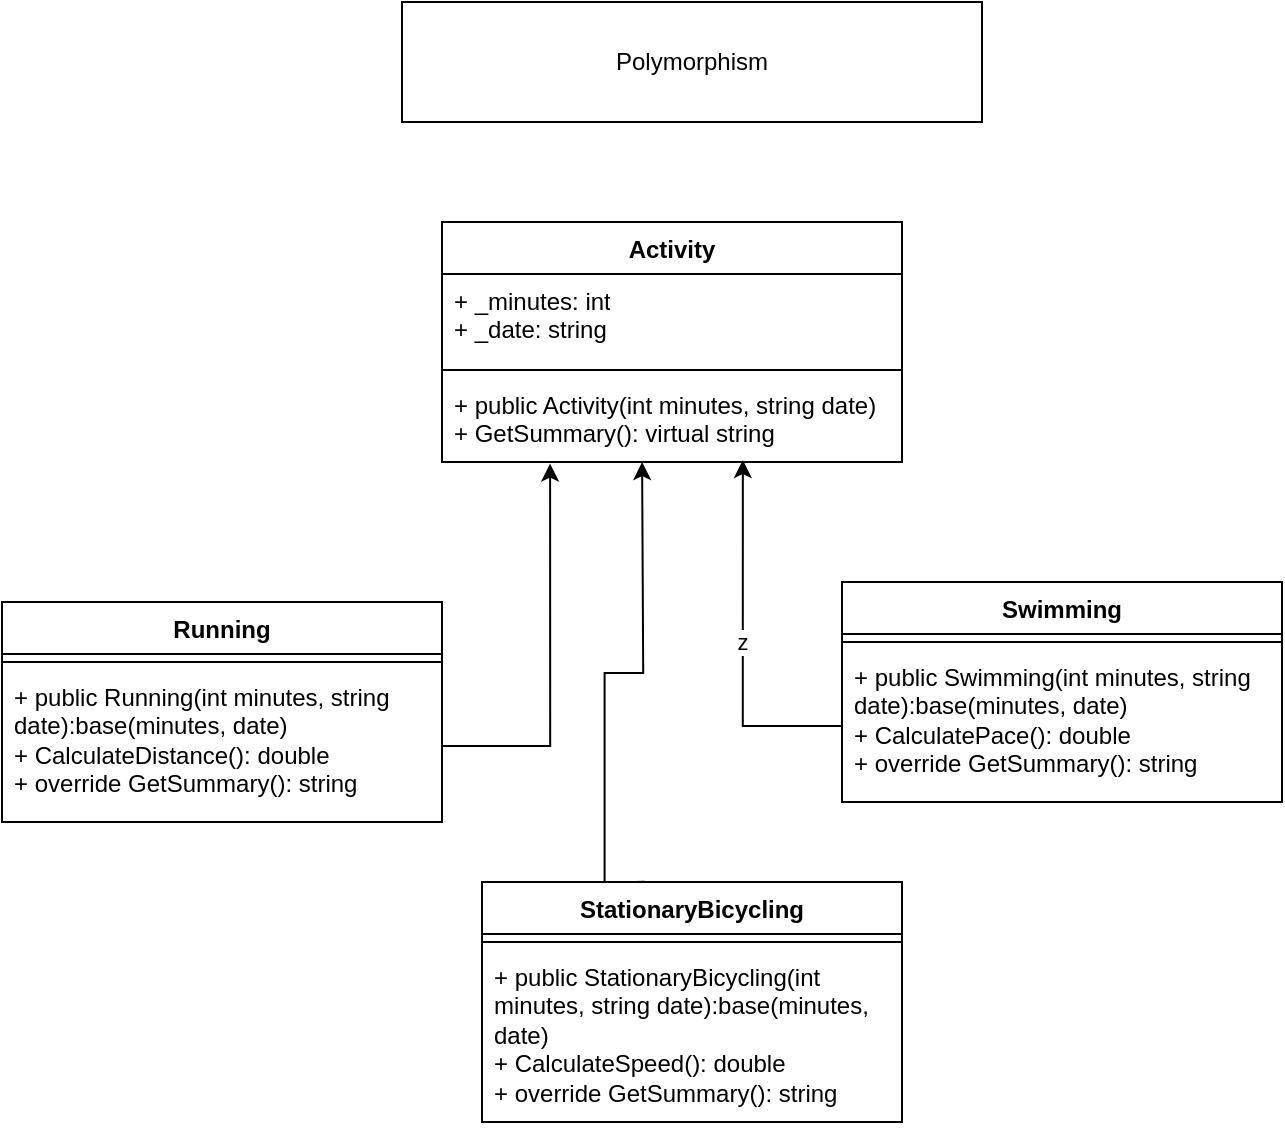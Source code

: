 <mxfile version="23.1.5" type="device">
  <diagram id="j9TapZWpIalqRJN8KaHm" name="Page-1">
    <mxGraphModel dx="1561" dy="768" grid="1" gridSize="10" guides="1" tooltips="1" connect="1" arrows="1" fold="1" page="1" pageScale="1" pageWidth="850" pageHeight="1100" math="0" shadow="0">
      <root>
        <mxCell id="0" />
        <mxCell id="1" parent="0" />
        <mxCell id="63bty6cVrEXLkM-6jVtI-1" value="Polymorphism" style="rounded=0;whiteSpace=wrap;html=1;" vertex="1" parent="1">
          <mxGeometry x="270" y="30" width="290" height="60" as="geometry" />
        </mxCell>
        <mxCell id="63bty6cVrEXLkM-6jVtI-2" value="Activity" style="swimlane;fontStyle=1;align=center;verticalAlign=top;childLayout=stackLayout;horizontal=1;startSize=26;horizontalStack=0;resizeParent=1;resizeParentMax=0;resizeLast=0;collapsible=1;marginBottom=0;whiteSpace=wrap;html=1;" vertex="1" parent="1">
          <mxGeometry x="290" y="140" width="230" height="120" as="geometry" />
        </mxCell>
        <mxCell id="63bty6cVrEXLkM-6jVtI-3" value="+ _minutes: int&lt;br&gt;+ _date: string" style="text;strokeColor=none;fillColor=none;align=left;verticalAlign=top;spacingLeft=4;spacingRight=4;overflow=hidden;rotatable=0;points=[[0,0.5],[1,0.5]];portConstraint=eastwest;whiteSpace=wrap;html=1;" vertex="1" parent="63bty6cVrEXLkM-6jVtI-2">
          <mxGeometry y="26" width="230" height="44" as="geometry" />
        </mxCell>
        <mxCell id="63bty6cVrEXLkM-6jVtI-4" value="" style="line;strokeWidth=1;fillColor=none;align=left;verticalAlign=middle;spacingTop=-1;spacingLeft=3;spacingRight=3;rotatable=0;labelPosition=right;points=[];portConstraint=eastwest;strokeColor=inherit;" vertex="1" parent="63bty6cVrEXLkM-6jVtI-2">
          <mxGeometry y="70" width="230" height="8" as="geometry" />
        </mxCell>
        <mxCell id="63bty6cVrEXLkM-6jVtI-5" value="+ public Activity(int minutes, string date)&lt;br&gt;+ GetSummary(): virtual string" style="text;strokeColor=none;fillColor=none;align=left;verticalAlign=top;spacingLeft=4;spacingRight=4;overflow=hidden;rotatable=0;points=[[0,0.5],[1,0.5]];portConstraint=eastwest;whiteSpace=wrap;html=1;" vertex="1" parent="63bty6cVrEXLkM-6jVtI-2">
          <mxGeometry y="78" width="230" height="42" as="geometry" />
        </mxCell>
        <mxCell id="63bty6cVrEXLkM-6jVtI-20" style="edgeStyle=orthogonalEdgeStyle;rounded=0;orthogonalLoop=1;jettySize=auto;html=1;exitX=0.5;exitY=0;exitDx=0;exitDy=0;entryX=0.538;entryY=1.002;entryDx=0;entryDy=0;entryPerimeter=0;" edge="1" parent="63bty6cVrEXLkM-6jVtI-2">
          <mxGeometry relative="1" as="geometry">
            <mxPoint x="101.31" y="329.92" as="sourcePoint" />
            <mxPoint x="100.05" y="120.004" as="targetPoint" />
          </mxGeometry>
        </mxCell>
        <mxCell id="63bty6cVrEXLkM-6jVtI-6" value="Running" style="swimlane;fontStyle=1;align=center;verticalAlign=top;childLayout=stackLayout;horizontal=1;startSize=26;horizontalStack=0;resizeParent=1;resizeParentMax=0;resizeLast=0;collapsible=1;marginBottom=0;whiteSpace=wrap;html=1;" vertex="1" parent="1">
          <mxGeometry x="70" y="330" width="220" height="110" as="geometry" />
        </mxCell>
        <mxCell id="63bty6cVrEXLkM-6jVtI-8" value="" style="line;strokeWidth=1;fillColor=none;align=left;verticalAlign=middle;spacingTop=-1;spacingLeft=3;spacingRight=3;rotatable=0;labelPosition=right;points=[];portConstraint=eastwest;strokeColor=inherit;" vertex="1" parent="63bty6cVrEXLkM-6jVtI-6">
          <mxGeometry y="26" width="220" height="8" as="geometry" />
        </mxCell>
        <mxCell id="63bty6cVrEXLkM-6jVtI-9" value="+ public Running(int minutes, string date):base(minutes, date)&lt;br&gt;+ CalculateDistance(): double&lt;br&gt;+ override GetSummary(): string" style="text;strokeColor=none;fillColor=none;align=left;verticalAlign=top;spacingLeft=4;spacingRight=4;overflow=hidden;rotatable=0;points=[[0,0.5],[1,0.5]];portConstraint=eastwest;whiteSpace=wrap;html=1;" vertex="1" parent="63bty6cVrEXLkM-6jVtI-6">
          <mxGeometry y="34" width="220" height="76" as="geometry" />
        </mxCell>
        <mxCell id="63bty6cVrEXLkM-6jVtI-10" value="StationaryBicycling" style="swimlane;fontStyle=1;align=center;verticalAlign=top;childLayout=stackLayout;horizontal=1;startSize=26;horizontalStack=0;resizeParent=1;resizeParentMax=0;resizeLast=0;collapsible=1;marginBottom=0;whiteSpace=wrap;html=1;" vertex="1" parent="1">
          <mxGeometry x="310" y="470" width="210" height="120" as="geometry" />
        </mxCell>
        <mxCell id="63bty6cVrEXLkM-6jVtI-12" value="" style="line;strokeWidth=1;fillColor=none;align=left;verticalAlign=middle;spacingTop=-1;spacingLeft=3;spacingRight=3;rotatable=0;labelPosition=right;points=[];portConstraint=eastwest;strokeColor=inherit;" vertex="1" parent="63bty6cVrEXLkM-6jVtI-10">
          <mxGeometry y="26" width="210" height="8" as="geometry" />
        </mxCell>
        <mxCell id="63bty6cVrEXLkM-6jVtI-13" value="+ public StationaryBicycling(int minutes, string date):base(minutes, date)&lt;br&gt;+ CalculateSpeed(): double&lt;br&gt;+ override GetSummary(): string" style="text;strokeColor=none;fillColor=none;align=left;verticalAlign=top;spacingLeft=4;spacingRight=4;overflow=hidden;rotatable=0;points=[[0,0.5],[1,0.5]];portConstraint=eastwest;whiteSpace=wrap;html=1;" vertex="1" parent="63bty6cVrEXLkM-6jVtI-10">
          <mxGeometry y="34" width="210" height="86" as="geometry" />
        </mxCell>
        <mxCell id="63bty6cVrEXLkM-6jVtI-14" value="Swimming" style="swimlane;fontStyle=1;align=center;verticalAlign=top;childLayout=stackLayout;horizontal=1;startSize=26;horizontalStack=0;resizeParent=1;resizeParentMax=0;resizeLast=0;collapsible=1;marginBottom=0;whiteSpace=wrap;html=1;" vertex="1" parent="1">
          <mxGeometry x="490" y="320" width="220" height="110" as="geometry" />
        </mxCell>
        <mxCell id="63bty6cVrEXLkM-6jVtI-16" value="" style="line;strokeWidth=1;fillColor=none;align=left;verticalAlign=middle;spacingTop=-1;spacingLeft=3;spacingRight=3;rotatable=0;labelPosition=right;points=[];portConstraint=eastwest;strokeColor=inherit;" vertex="1" parent="63bty6cVrEXLkM-6jVtI-14">
          <mxGeometry y="26" width="220" height="8" as="geometry" />
        </mxCell>
        <mxCell id="63bty6cVrEXLkM-6jVtI-17" value="+ public Swimming(int minutes, string date):base(minutes, date)&lt;br&gt;+ CalculatePace(): double&lt;br&gt;+ override GetSummary(): string" style="text;strokeColor=none;fillColor=none;align=left;verticalAlign=top;spacingLeft=4;spacingRight=4;overflow=hidden;rotatable=0;points=[[0,0.5],[1,0.5]];portConstraint=eastwest;whiteSpace=wrap;html=1;" vertex="1" parent="63bty6cVrEXLkM-6jVtI-14">
          <mxGeometry y="34" width="220" height="76" as="geometry" />
        </mxCell>
        <mxCell id="63bty6cVrEXLkM-6jVtI-22" style="edgeStyle=orthogonalEdgeStyle;rounded=0;orthogonalLoop=1;jettySize=auto;html=1;exitX=1;exitY=0.5;exitDx=0;exitDy=0;entryX=0.235;entryY=1.019;entryDx=0;entryDy=0;entryPerimeter=0;" edge="1" parent="1" source="63bty6cVrEXLkM-6jVtI-9" target="63bty6cVrEXLkM-6jVtI-5">
          <mxGeometry relative="1" as="geometry" />
        </mxCell>
        <mxCell id="63bty6cVrEXLkM-6jVtI-21" value="z" style="edgeStyle=orthogonalEdgeStyle;rounded=0;orthogonalLoop=1;jettySize=auto;html=1;exitX=0;exitY=0.5;exitDx=0;exitDy=0;entryX=0.654;entryY=0.977;entryDx=0;entryDy=0;entryPerimeter=0;" edge="1" parent="1" source="63bty6cVrEXLkM-6jVtI-17" target="63bty6cVrEXLkM-6jVtI-5">
          <mxGeometry relative="1" as="geometry">
            <mxPoint x="450" y="270" as="targetPoint" />
          </mxGeometry>
        </mxCell>
      </root>
    </mxGraphModel>
  </diagram>
</mxfile>
